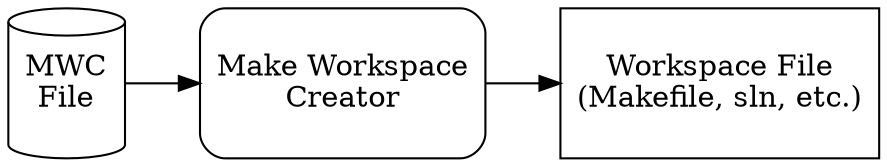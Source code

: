 // dot mwc.dot -Tpng -o mwc.png
digraph workspace {
  rankdir=LR;

  mwcfile [shape="cylinder" height="1" label="MWC\nFile"];
  mwc [shape="box" height="1" style="rounded" label="Make Workspace\nCreator"];
  out [shape="box" height="1" label="Workspace File\n(Makefile, sln, etc.)"];
                
  mwcfile -> mwc -> out;
}
